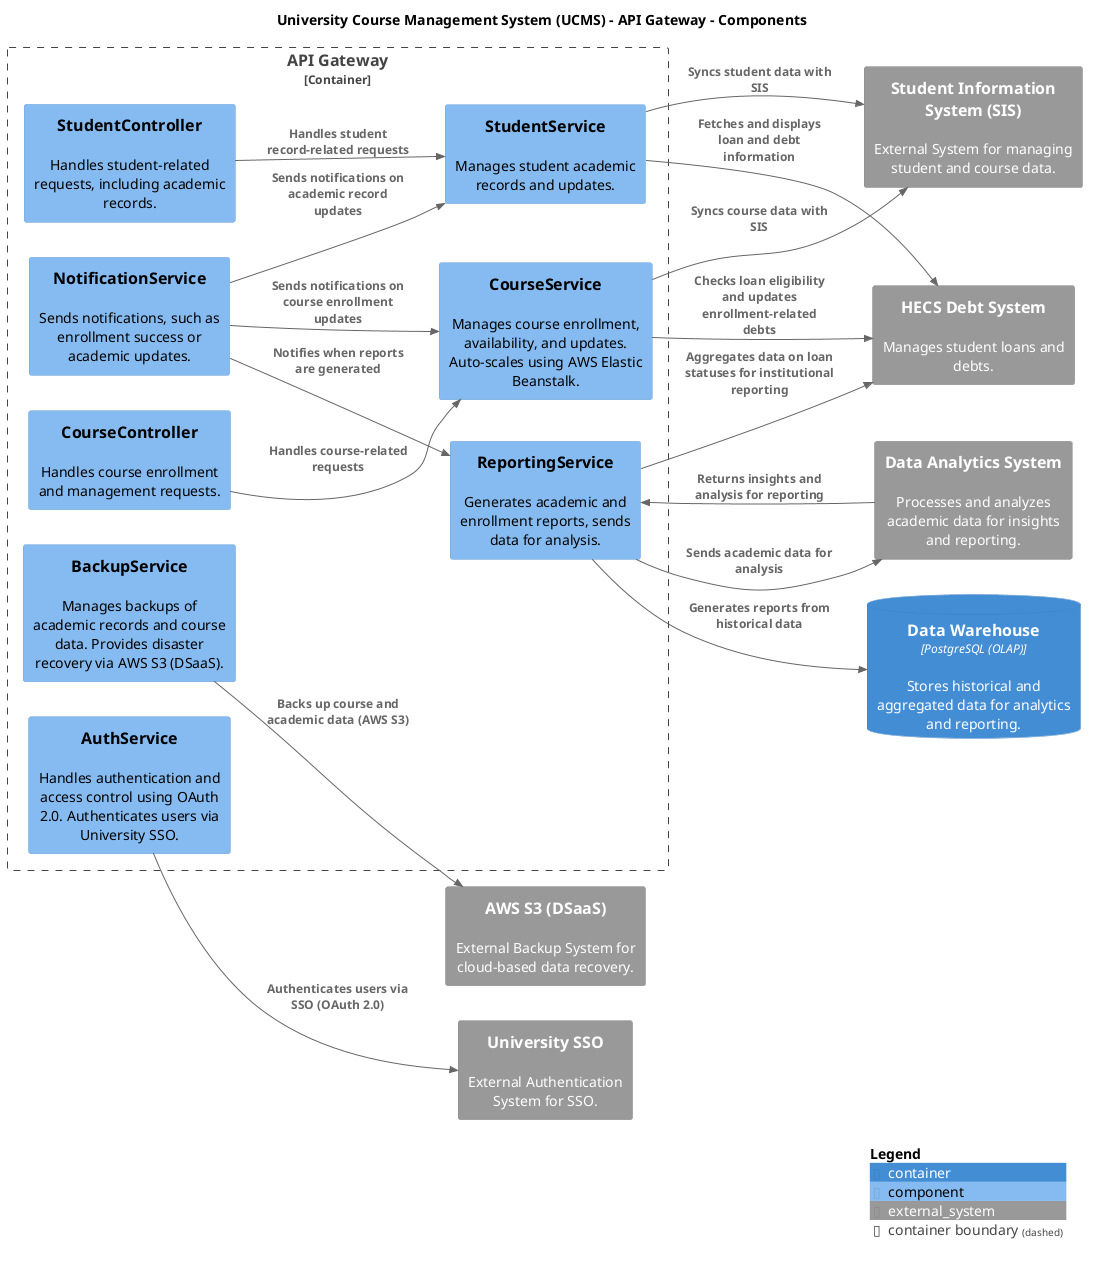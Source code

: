 @startuml
set separator none
title University Course Management System (UCMS) - API Gateway - Components

left to right direction

!include <C4/C4>
!include <C4/C4_Context>
!include <C4/C4_Container>
!include <C4/C4_Component>

System_Ext(SIS, "Student Information System (SIS)", $descr="External System for managing student and course data.")
System_Ext(UniversitySSO, "University SSO", $descr="External Authentication System for SSO.")
System_Ext(AWSS3DSaaS, "AWS S3 (DSaaS)", $descr="External Backup System for cloud-based data recovery.")
System_Ext(DataAnalyticsSystem, "Data Analytics System", $descr="Processes and analyzes academic data for insights and reporting.")
System_Ext(HECS, "HECS Debt System", "Manages student loans and debts.")

ContainerDb(DataWarehouse, "Data Warehouse", $techn="PostgreSQL (OLAP)", $descr="Stores historical and aggregated data for analytics and reporting.")

Container_Boundary("APIGateway_boundary", "API Gateway", $tags="") {
  Component(BackupService, "BackupService", $techn="", $descr="Manages backups of academic records and course data. Provides disaster recovery via AWS S3 (DSaaS).")
  Component(CourseController, "CourseController", $techn="", $descr="Handles course enrollment and management requests.")
  Component(StudentController, "StudentController", $techn="", $descr="Handles student-related requests, including academic records.")
  Component(CourseService, "CourseService", $techn="", $descr="Manages course enrollment, availability, and updates. Auto-scales using AWS Elastic Beanstalk.")
  Component(StudentService, "StudentService", $techn="", $descr="Manages student academic records and updates.")
  Component(ReportingService, "ReportingService", $techn="", $descr="Generates academic and enrollment reports, sends data for analysis.")
  Component(AuthService, "AuthService", $techn="", $descr="Handles authentication and access control using OAuth 2.0. Authenticates users via University SSO.")
  Component(NotificationService, "NotificationService", $techn="", $descr="Sends notifications, such as enrollment success or academic updates.")
}

' Component Relationships
Rel(CourseController, CourseService, "Handles course-related requests")
Rel(StudentController, StudentService, "Handles student record-related requests")
Rel(CourseService, HECS, "Checks loan eligibility and updates enrollment-related debts")
Rel(StudentService, HECS, "Fetches and displays loan and debt information")
Rel(ReportingService, HECS, "Aggregates data on loan statuses for institutional reporting")
Rel(BackupService, AWSS3DSaaS, "Backs up course and academic data (AWS S3)")
Rel(ReportingService, DataAnalyticsSystem, "Sends academic data for analysis")
Rel(DataAnalyticsSystem, ReportingService, "Returns insights and analysis for reporting")
Rel(CourseService, SIS, "Syncs course data with SIS")
Rel(StudentService, SIS, "Syncs student data with SIS")
Rel(AuthService, UniversitySSO, "Authenticates users via SSO (OAuth 2.0)")
Rel(ReportingService, DataWarehouse, "Generates reports from historical data")

' Internal Relationships within the UCMS System
Rel(NotificationService, ReportingService, "Notifies when reports are generated")
Rel(NotificationService, StudentService, "Sends notifications on academic record updates")
Rel(NotificationService, CourseService, "Sends notifications on course enrollment updates")

SHOW_LEGEND(true)
@enduml

